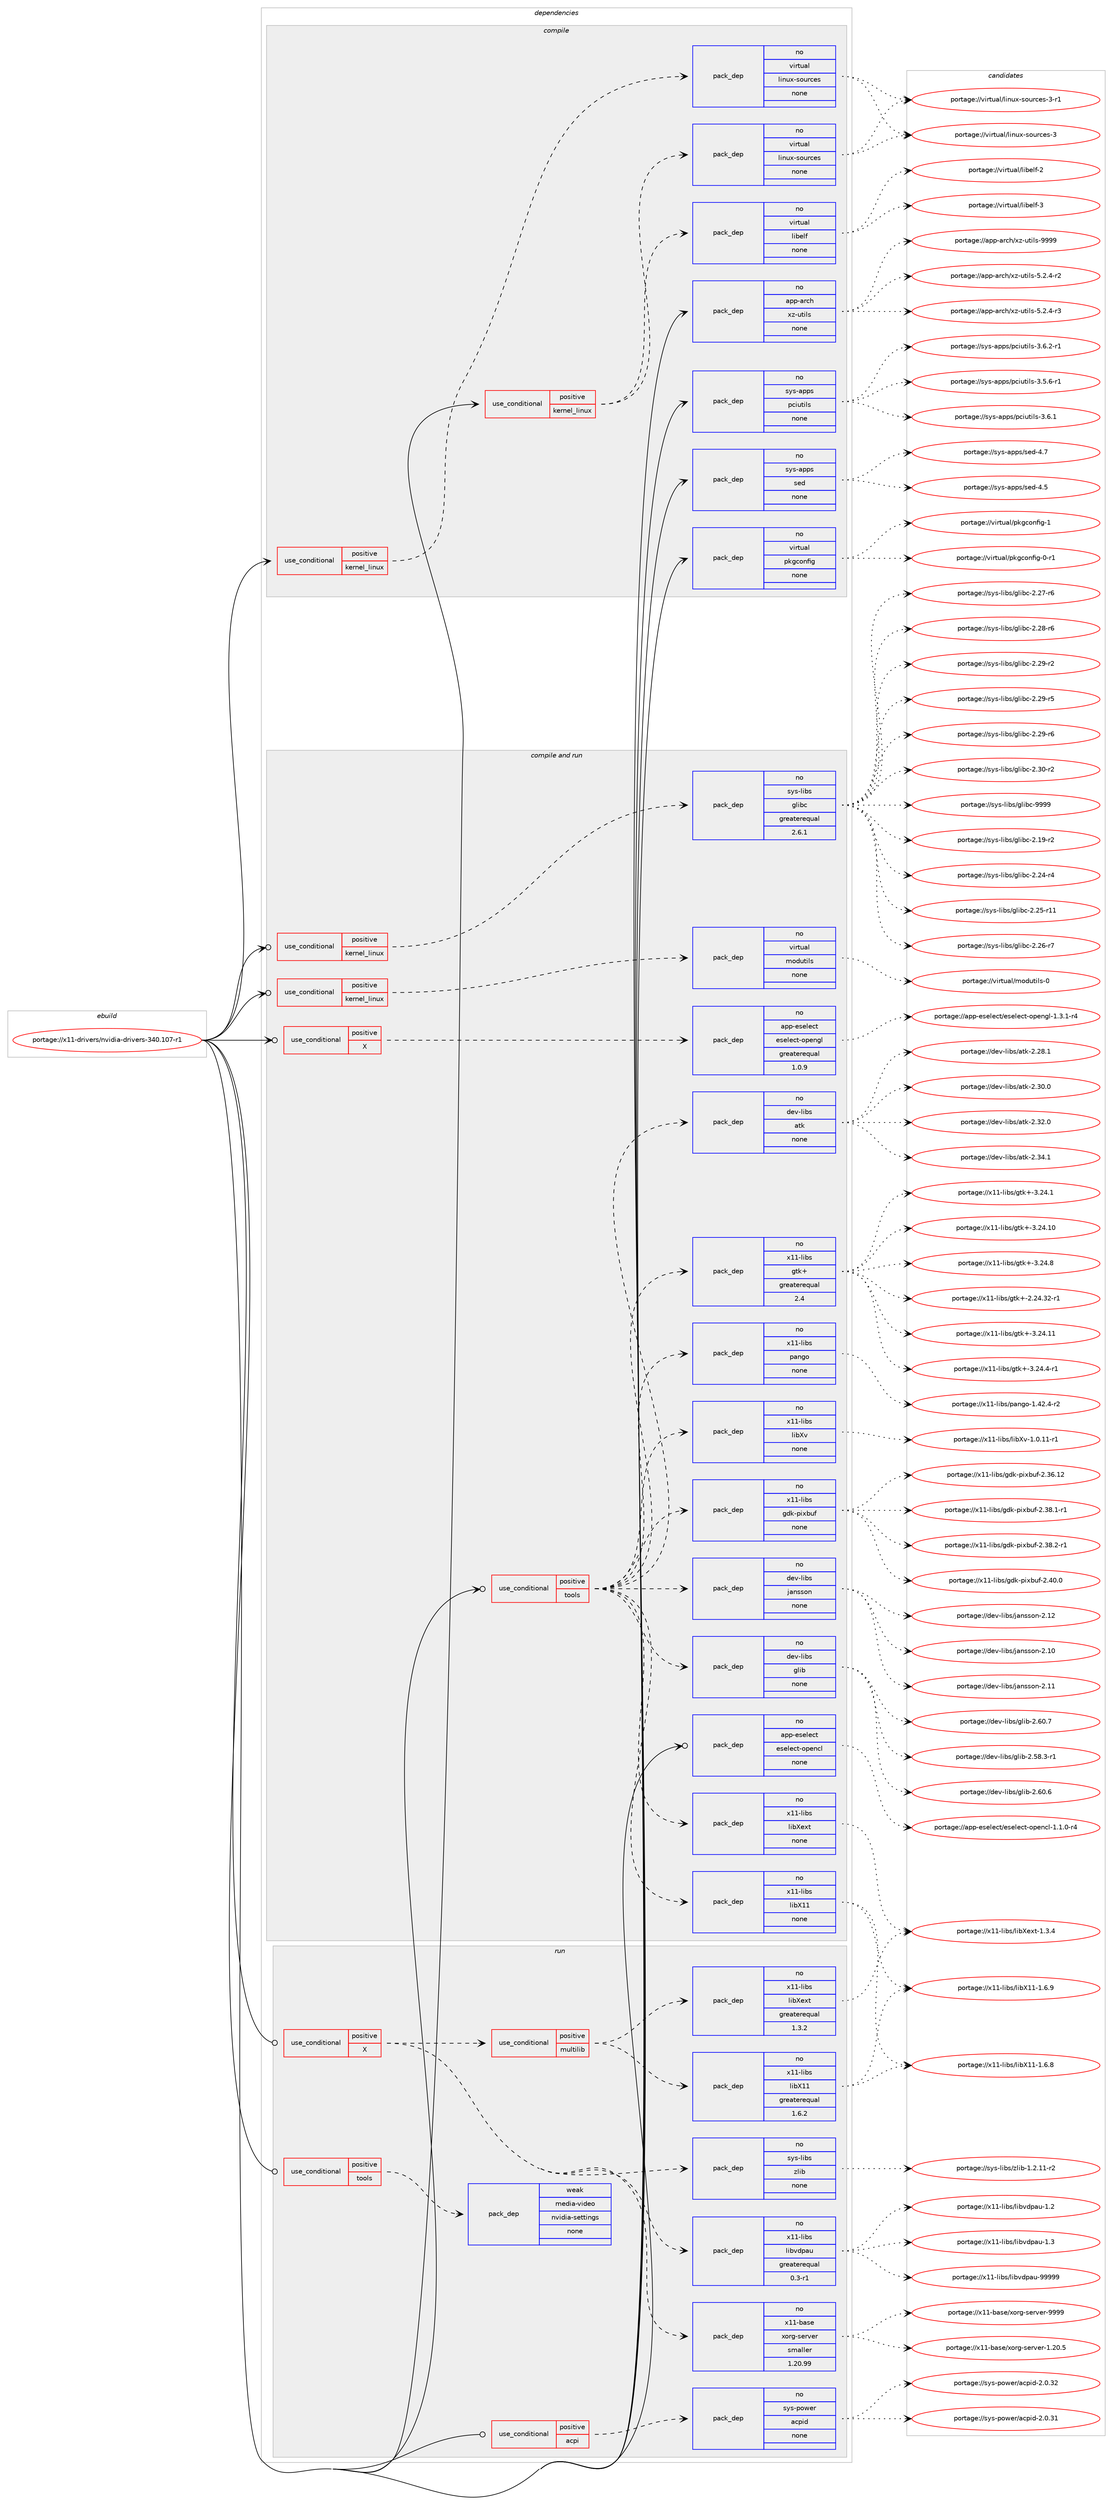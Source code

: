 digraph prolog {

# *************
# Graph options
# *************

newrank=true;
concentrate=true;
compound=true;
graph [rankdir=LR,fontname=Helvetica,fontsize=10,ranksep=1.5];#, ranksep=2.5, nodesep=0.2];
edge  [arrowhead=vee];
node  [fontname=Helvetica,fontsize=10];

# **********
# The ebuild
# **********

subgraph cluster_leftcol {
color=gray;
rank=same;
label=<<i>ebuild</i>>;
id [label="portage://x11-drivers/nvidia-drivers-340.107-r1", color=red, width=4, href="../x11-drivers/nvidia-drivers-340.107-r1.svg"];
}

# ****************
# The dependencies
# ****************

subgraph cluster_midcol {
color=gray;
label=<<i>dependencies</i>>;
subgraph cluster_compile {
fillcolor="#eeeeee";
style=filled;
label=<<i>compile</i>>;
subgraph cond107590 {
dependency447422 [label=<<TABLE BORDER="0" CELLBORDER="1" CELLSPACING="0" CELLPADDING="4"><TR><TD ROWSPAN="3" CELLPADDING="10">use_conditional</TD></TR><TR><TD>positive</TD></TR><TR><TD>kernel_linux</TD></TR></TABLE>>, shape=none, color=red];
subgraph pack331840 {
dependency447423 [label=<<TABLE BORDER="0" CELLBORDER="1" CELLSPACING="0" CELLPADDING="4" WIDTH="220"><TR><TD ROWSPAN="6" CELLPADDING="30">pack_dep</TD></TR><TR><TD WIDTH="110">no</TD></TR><TR><TD>virtual</TD></TR><TR><TD>linux-sources</TD></TR><TR><TD>none</TD></TR><TR><TD></TD></TR></TABLE>>, shape=none, color=blue];
}
dependency447422:e -> dependency447423:w [weight=20,style="dashed",arrowhead="vee"];
}
id:e -> dependency447422:w [weight=20,style="solid",arrowhead="vee"];
subgraph cond107591 {
dependency447424 [label=<<TABLE BORDER="0" CELLBORDER="1" CELLSPACING="0" CELLPADDING="4"><TR><TD ROWSPAN="3" CELLPADDING="10">use_conditional</TD></TR><TR><TD>positive</TD></TR><TR><TD>kernel_linux</TD></TR></TABLE>>, shape=none, color=red];
subgraph pack331841 {
dependency447425 [label=<<TABLE BORDER="0" CELLBORDER="1" CELLSPACING="0" CELLPADDING="4" WIDTH="220"><TR><TD ROWSPAN="6" CELLPADDING="30">pack_dep</TD></TR><TR><TD WIDTH="110">no</TD></TR><TR><TD>virtual</TD></TR><TR><TD>linux-sources</TD></TR><TR><TD>none</TD></TR><TR><TD></TD></TR></TABLE>>, shape=none, color=blue];
}
dependency447424:e -> dependency447425:w [weight=20,style="dashed",arrowhead="vee"];
subgraph pack331842 {
dependency447426 [label=<<TABLE BORDER="0" CELLBORDER="1" CELLSPACING="0" CELLPADDING="4" WIDTH="220"><TR><TD ROWSPAN="6" CELLPADDING="30">pack_dep</TD></TR><TR><TD WIDTH="110">no</TD></TR><TR><TD>virtual</TD></TR><TR><TD>libelf</TD></TR><TR><TD>none</TD></TR><TR><TD></TD></TR></TABLE>>, shape=none, color=blue];
}
dependency447424:e -> dependency447426:w [weight=20,style="dashed",arrowhead="vee"];
}
id:e -> dependency447424:w [weight=20,style="solid",arrowhead="vee"];
subgraph pack331843 {
dependency447427 [label=<<TABLE BORDER="0" CELLBORDER="1" CELLSPACING="0" CELLPADDING="4" WIDTH="220"><TR><TD ROWSPAN="6" CELLPADDING="30">pack_dep</TD></TR><TR><TD WIDTH="110">no</TD></TR><TR><TD>app-arch</TD></TR><TR><TD>xz-utils</TD></TR><TR><TD>none</TD></TR><TR><TD></TD></TR></TABLE>>, shape=none, color=blue];
}
id:e -> dependency447427:w [weight=20,style="solid",arrowhead="vee"];
subgraph pack331844 {
dependency447428 [label=<<TABLE BORDER="0" CELLBORDER="1" CELLSPACING="0" CELLPADDING="4" WIDTH="220"><TR><TD ROWSPAN="6" CELLPADDING="30">pack_dep</TD></TR><TR><TD WIDTH="110">no</TD></TR><TR><TD>sys-apps</TD></TR><TR><TD>pciutils</TD></TR><TR><TD>none</TD></TR><TR><TD></TD></TR></TABLE>>, shape=none, color=blue];
}
id:e -> dependency447428:w [weight=20,style="solid",arrowhead="vee"];
subgraph pack331845 {
dependency447429 [label=<<TABLE BORDER="0" CELLBORDER="1" CELLSPACING="0" CELLPADDING="4" WIDTH="220"><TR><TD ROWSPAN="6" CELLPADDING="30">pack_dep</TD></TR><TR><TD WIDTH="110">no</TD></TR><TR><TD>sys-apps</TD></TR><TR><TD>sed</TD></TR><TR><TD>none</TD></TR><TR><TD></TD></TR></TABLE>>, shape=none, color=blue];
}
id:e -> dependency447429:w [weight=20,style="solid",arrowhead="vee"];
subgraph pack331846 {
dependency447430 [label=<<TABLE BORDER="0" CELLBORDER="1" CELLSPACING="0" CELLPADDING="4" WIDTH="220"><TR><TD ROWSPAN="6" CELLPADDING="30">pack_dep</TD></TR><TR><TD WIDTH="110">no</TD></TR><TR><TD>virtual</TD></TR><TR><TD>pkgconfig</TD></TR><TR><TD>none</TD></TR><TR><TD></TD></TR></TABLE>>, shape=none, color=blue];
}
id:e -> dependency447430:w [weight=20,style="solid",arrowhead="vee"];
}
subgraph cluster_compileandrun {
fillcolor="#eeeeee";
style=filled;
label=<<i>compile and run</i>>;
subgraph cond107592 {
dependency447431 [label=<<TABLE BORDER="0" CELLBORDER="1" CELLSPACING="0" CELLPADDING="4"><TR><TD ROWSPAN="3" CELLPADDING="10">use_conditional</TD></TR><TR><TD>positive</TD></TR><TR><TD>X</TD></TR></TABLE>>, shape=none, color=red];
subgraph pack331847 {
dependency447432 [label=<<TABLE BORDER="0" CELLBORDER="1" CELLSPACING="0" CELLPADDING="4" WIDTH="220"><TR><TD ROWSPAN="6" CELLPADDING="30">pack_dep</TD></TR><TR><TD WIDTH="110">no</TD></TR><TR><TD>app-eselect</TD></TR><TR><TD>eselect-opengl</TD></TR><TR><TD>greaterequal</TD></TR><TR><TD>1.0.9</TD></TR></TABLE>>, shape=none, color=blue];
}
dependency447431:e -> dependency447432:w [weight=20,style="dashed",arrowhead="vee"];
}
id:e -> dependency447431:w [weight=20,style="solid",arrowhead="odotvee"];
subgraph cond107593 {
dependency447433 [label=<<TABLE BORDER="0" CELLBORDER="1" CELLSPACING="0" CELLPADDING="4"><TR><TD ROWSPAN="3" CELLPADDING="10">use_conditional</TD></TR><TR><TD>positive</TD></TR><TR><TD>kernel_linux</TD></TR></TABLE>>, shape=none, color=red];
subgraph pack331848 {
dependency447434 [label=<<TABLE BORDER="0" CELLBORDER="1" CELLSPACING="0" CELLPADDING="4" WIDTH="220"><TR><TD ROWSPAN="6" CELLPADDING="30">pack_dep</TD></TR><TR><TD WIDTH="110">no</TD></TR><TR><TD>sys-libs</TD></TR><TR><TD>glibc</TD></TR><TR><TD>greaterequal</TD></TR><TR><TD>2.6.1</TD></TR></TABLE>>, shape=none, color=blue];
}
dependency447433:e -> dependency447434:w [weight=20,style="dashed",arrowhead="vee"];
}
id:e -> dependency447433:w [weight=20,style="solid",arrowhead="odotvee"];
subgraph cond107594 {
dependency447435 [label=<<TABLE BORDER="0" CELLBORDER="1" CELLSPACING="0" CELLPADDING="4"><TR><TD ROWSPAN="3" CELLPADDING="10">use_conditional</TD></TR><TR><TD>positive</TD></TR><TR><TD>kernel_linux</TD></TR></TABLE>>, shape=none, color=red];
subgraph pack331849 {
dependency447436 [label=<<TABLE BORDER="0" CELLBORDER="1" CELLSPACING="0" CELLPADDING="4" WIDTH="220"><TR><TD ROWSPAN="6" CELLPADDING="30">pack_dep</TD></TR><TR><TD WIDTH="110">no</TD></TR><TR><TD>virtual</TD></TR><TR><TD>modutils</TD></TR><TR><TD>none</TD></TR><TR><TD></TD></TR></TABLE>>, shape=none, color=blue];
}
dependency447435:e -> dependency447436:w [weight=20,style="dashed",arrowhead="vee"];
}
id:e -> dependency447435:w [weight=20,style="solid",arrowhead="odotvee"];
subgraph cond107595 {
dependency447437 [label=<<TABLE BORDER="0" CELLBORDER="1" CELLSPACING="0" CELLPADDING="4"><TR><TD ROWSPAN="3" CELLPADDING="10">use_conditional</TD></TR><TR><TD>positive</TD></TR><TR><TD>tools</TD></TR></TABLE>>, shape=none, color=red];
subgraph pack331850 {
dependency447438 [label=<<TABLE BORDER="0" CELLBORDER="1" CELLSPACING="0" CELLPADDING="4" WIDTH="220"><TR><TD ROWSPAN="6" CELLPADDING="30">pack_dep</TD></TR><TR><TD WIDTH="110">no</TD></TR><TR><TD>x11-libs</TD></TR><TR><TD>gtk+</TD></TR><TR><TD>greaterequal</TD></TR><TR><TD>2.4</TD></TR></TABLE>>, shape=none, color=blue];
}
dependency447437:e -> dependency447438:w [weight=20,style="dashed",arrowhead="vee"];
subgraph pack331851 {
dependency447439 [label=<<TABLE BORDER="0" CELLBORDER="1" CELLSPACING="0" CELLPADDING="4" WIDTH="220"><TR><TD ROWSPAN="6" CELLPADDING="30">pack_dep</TD></TR><TR><TD WIDTH="110">no</TD></TR><TR><TD>dev-libs</TD></TR><TR><TD>atk</TD></TR><TR><TD>none</TD></TR><TR><TD></TD></TR></TABLE>>, shape=none, color=blue];
}
dependency447437:e -> dependency447439:w [weight=20,style="dashed",arrowhead="vee"];
subgraph pack331852 {
dependency447440 [label=<<TABLE BORDER="0" CELLBORDER="1" CELLSPACING="0" CELLPADDING="4" WIDTH="220"><TR><TD ROWSPAN="6" CELLPADDING="30">pack_dep</TD></TR><TR><TD WIDTH="110">no</TD></TR><TR><TD>dev-libs</TD></TR><TR><TD>glib</TD></TR><TR><TD>none</TD></TR><TR><TD></TD></TR></TABLE>>, shape=none, color=blue];
}
dependency447437:e -> dependency447440:w [weight=20,style="dashed",arrowhead="vee"];
subgraph pack331853 {
dependency447441 [label=<<TABLE BORDER="0" CELLBORDER="1" CELLSPACING="0" CELLPADDING="4" WIDTH="220"><TR><TD ROWSPAN="6" CELLPADDING="30">pack_dep</TD></TR><TR><TD WIDTH="110">no</TD></TR><TR><TD>dev-libs</TD></TR><TR><TD>jansson</TD></TR><TR><TD>none</TD></TR><TR><TD></TD></TR></TABLE>>, shape=none, color=blue];
}
dependency447437:e -> dependency447441:w [weight=20,style="dashed",arrowhead="vee"];
subgraph pack331854 {
dependency447442 [label=<<TABLE BORDER="0" CELLBORDER="1" CELLSPACING="0" CELLPADDING="4" WIDTH="220"><TR><TD ROWSPAN="6" CELLPADDING="30">pack_dep</TD></TR><TR><TD WIDTH="110">no</TD></TR><TR><TD>x11-libs</TD></TR><TR><TD>gdk-pixbuf</TD></TR><TR><TD>none</TD></TR><TR><TD></TD></TR></TABLE>>, shape=none, color=blue];
}
dependency447437:e -> dependency447442:w [weight=20,style="dashed",arrowhead="vee"];
subgraph pack331855 {
dependency447443 [label=<<TABLE BORDER="0" CELLBORDER="1" CELLSPACING="0" CELLPADDING="4" WIDTH="220"><TR><TD ROWSPAN="6" CELLPADDING="30">pack_dep</TD></TR><TR><TD WIDTH="110">no</TD></TR><TR><TD>x11-libs</TD></TR><TR><TD>libX11</TD></TR><TR><TD>none</TD></TR><TR><TD></TD></TR></TABLE>>, shape=none, color=blue];
}
dependency447437:e -> dependency447443:w [weight=20,style="dashed",arrowhead="vee"];
subgraph pack331856 {
dependency447444 [label=<<TABLE BORDER="0" CELLBORDER="1" CELLSPACING="0" CELLPADDING="4" WIDTH="220"><TR><TD ROWSPAN="6" CELLPADDING="30">pack_dep</TD></TR><TR><TD WIDTH="110">no</TD></TR><TR><TD>x11-libs</TD></TR><TR><TD>libXext</TD></TR><TR><TD>none</TD></TR><TR><TD></TD></TR></TABLE>>, shape=none, color=blue];
}
dependency447437:e -> dependency447444:w [weight=20,style="dashed",arrowhead="vee"];
subgraph pack331857 {
dependency447445 [label=<<TABLE BORDER="0" CELLBORDER="1" CELLSPACING="0" CELLPADDING="4" WIDTH="220"><TR><TD ROWSPAN="6" CELLPADDING="30">pack_dep</TD></TR><TR><TD WIDTH="110">no</TD></TR><TR><TD>x11-libs</TD></TR><TR><TD>libXv</TD></TR><TR><TD>none</TD></TR><TR><TD></TD></TR></TABLE>>, shape=none, color=blue];
}
dependency447437:e -> dependency447445:w [weight=20,style="dashed",arrowhead="vee"];
subgraph pack331858 {
dependency447446 [label=<<TABLE BORDER="0" CELLBORDER="1" CELLSPACING="0" CELLPADDING="4" WIDTH="220"><TR><TD ROWSPAN="6" CELLPADDING="30">pack_dep</TD></TR><TR><TD WIDTH="110">no</TD></TR><TR><TD>x11-libs</TD></TR><TR><TD>pango</TD></TR><TR><TD>none</TD></TR><TR><TD></TD></TR></TABLE>>, shape=none, color=blue];
}
dependency447437:e -> dependency447446:w [weight=20,style="dashed",arrowhead="vee"];
}
id:e -> dependency447437:w [weight=20,style="solid",arrowhead="odotvee"];
subgraph pack331859 {
dependency447447 [label=<<TABLE BORDER="0" CELLBORDER="1" CELLSPACING="0" CELLPADDING="4" WIDTH="220"><TR><TD ROWSPAN="6" CELLPADDING="30">pack_dep</TD></TR><TR><TD WIDTH="110">no</TD></TR><TR><TD>app-eselect</TD></TR><TR><TD>eselect-opencl</TD></TR><TR><TD>none</TD></TR><TR><TD></TD></TR></TABLE>>, shape=none, color=blue];
}
id:e -> dependency447447:w [weight=20,style="solid",arrowhead="odotvee"];
}
subgraph cluster_run {
fillcolor="#eeeeee";
style=filled;
label=<<i>run</i>>;
subgraph cond107596 {
dependency447448 [label=<<TABLE BORDER="0" CELLBORDER="1" CELLSPACING="0" CELLPADDING="4"><TR><TD ROWSPAN="3" CELLPADDING="10">use_conditional</TD></TR><TR><TD>positive</TD></TR><TR><TD>X</TD></TR></TABLE>>, shape=none, color=red];
subgraph pack331860 {
dependency447449 [label=<<TABLE BORDER="0" CELLBORDER="1" CELLSPACING="0" CELLPADDING="4" WIDTH="220"><TR><TD ROWSPAN="6" CELLPADDING="30">pack_dep</TD></TR><TR><TD WIDTH="110">no</TD></TR><TR><TD>x11-base</TD></TR><TR><TD>xorg-server</TD></TR><TR><TD>smaller</TD></TR><TR><TD>1.20.99</TD></TR></TABLE>>, shape=none, color=blue];
}
dependency447448:e -> dependency447449:w [weight=20,style="dashed",arrowhead="vee"];
subgraph pack331861 {
dependency447450 [label=<<TABLE BORDER="0" CELLBORDER="1" CELLSPACING="0" CELLPADDING="4" WIDTH="220"><TR><TD ROWSPAN="6" CELLPADDING="30">pack_dep</TD></TR><TR><TD WIDTH="110">no</TD></TR><TR><TD>x11-libs</TD></TR><TR><TD>libvdpau</TD></TR><TR><TD>greaterequal</TD></TR><TR><TD>0.3-r1</TD></TR></TABLE>>, shape=none, color=blue];
}
dependency447448:e -> dependency447450:w [weight=20,style="dashed",arrowhead="vee"];
subgraph pack331862 {
dependency447451 [label=<<TABLE BORDER="0" CELLBORDER="1" CELLSPACING="0" CELLPADDING="4" WIDTH="220"><TR><TD ROWSPAN="6" CELLPADDING="30">pack_dep</TD></TR><TR><TD WIDTH="110">no</TD></TR><TR><TD>sys-libs</TD></TR><TR><TD>zlib</TD></TR><TR><TD>none</TD></TR><TR><TD></TD></TR></TABLE>>, shape=none, color=blue];
}
dependency447448:e -> dependency447451:w [weight=20,style="dashed",arrowhead="vee"];
subgraph cond107597 {
dependency447452 [label=<<TABLE BORDER="0" CELLBORDER="1" CELLSPACING="0" CELLPADDING="4"><TR><TD ROWSPAN="3" CELLPADDING="10">use_conditional</TD></TR><TR><TD>positive</TD></TR><TR><TD>multilib</TD></TR></TABLE>>, shape=none, color=red];
subgraph pack331863 {
dependency447453 [label=<<TABLE BORDER="0" CELLBORDER="1" CELLSPACING="0" CELLPADDING="4" WIDTH="220"><TR><TD ROWSPAN="6" CELLPADDING="30">pack_dep</TD></TR><TR><TD WIDTH="110">no</TD></TR><TR><TD>x11-libs</TD></TR><TR><TD>libX11</TD></TR><TR><TD>greaterequal</TD></TR><TR><TD>1.6.2</TD></TR></TABLE>>, shape=none, color=blue];
}
dependency447452:e -> dependency447453:w [weight=20,style="dashed",arrowhead="vee"];
subgraph pack331864 {
dependency447454 [label=<<TABLE BORDER="0" CELLBORDER="1" CELLSPACING="0" CELLPADDING="4" WIDTH="220"><TR><TD ROWSPAN="6" CELLPADDING="30">pack_dep</TD></TR><TR><TD WIDTH="110">no</TD></TR><TR><TD>x11-libs</TD></TR><TR><TD>libXext</TD></TR><TR><TD>greaterequal</TD></TR><TR><TD>1.3.2</TD></TR></TABLE>>, shape=none, color=blue];
}
dependency447452:e -> dependency447454:w [weight=20,style="dashed",arrowhead="vee"];
}
dependency447448:e -> dependency447452:w [weight=20,style="dashed",arrowhead="vee"];
}
id:e -> dependency447448:w [weight=20,style="solid",arrowhead="odot"];
subgraph cond107598 {
dependency447455 [label=<<TABLE BORDER="0" CELLBORDER="1" CELLSPACING="0" CELLPADDING="4"><TR><TD ROWSPAN="3" CELLPADDING="10">use_conditional</TD></TR><TR><TD>positive</TD></TR><TR><TD>acpi</TD></TR></TABLE>>, shape=none, color=red];
subgraph pack331865 {
dependency447456 [label=<<TABLE BORDER="0" CELLBORDER="1" CELLSPACING="0" CELLPADDING="4" WIDTH="220"><TR><TD ROWSPAN="6" CELLPADDING="30">pack_dep</TD></TR><TR><TD WIDTH="110">no</TD></TR><TR><TD>sys-power</TD></TR><TR><TD>acpid</TD></TR><TR><TD>none</TD></TR><TR><TD></TD></TR></TABLE>>, shape=none, color=blue];
}
dependency447455:e -> dependency447456:w [weight=20,style="dashed",arrowhead="vee"];
}
id:e -> dependency447455:w [weight=20,style="solid",arrowhead="odot"];
subgraph cond107599 {
dependency447457 [label=<<TABLE BORDER="0" CELLBORDER="1" CELLSPACING="0" CELLPADDING="4"><TR><TD ROWSPAN="3" CELLPADDING="10">use_conditional</TD></TR><TR><TD>positive</TD></TR><TR><TD>tools</TD></TR></TABLE>>, shape=none, color=red];
subgraph pack331866 {
dependency447458 [label=<<TABLE BORDER="0" CELLBORDER="1" CELLSPACING="0" CELLPADDING="4" WIDTH="220"><TR><TD ROWSPAN="6" CELLPADDING="30">pack_dep</TD></TR><TR><TD WIDTH="110">weak</TD></TR><TR><TD>media-video</TD></TR><TR><TD>nvidia-settings</TD></TR><TR><TD>none</TD></TR><TR><TD></TD></TR></TABLE>>, shape=none, color=blue];
}
dependency447457:e -> dependency447458:w [weight=20,style="dashed",arrowhead="vee"];
}
id:e -> dependency447457:w [weight=20,style="solid",arrowhead="odot"];
}
}

# **************
# The candidates
# **************

subgraph cluster_choices {
rank=same;
color=gray;
label=<<i>candidates</i>>;

subgraph choice331840 {
color=black;
nodesep=1;
choiceportage118105114116117971084710810511011712045115111117114991011154551 [label="portage://virtual/linux-sources-3", color=red, width=4,href="../virtual/linux-sources-3.svg"];
choiceportage1181051141161179710847108105110117120451151111171149910111545514511449 [label="portage://virtual/linux-sources-3-r1", color=red, width=4,href="../virtual/linux-sources-3-r1.svg"];
dependency447423:e -> choiceportage118105114116117971084710810511011712045115111117114991011154551:w [style=dotted,weight="100"];
dependency447423:e -> choiceportage1181051141161179710847108105110117120451151111171149910111545514511449:w [style=dotted,weight="100"];
}
subgraph choice331841 {
color=black;
nodesep=1;
choiceportage118105114116117971084710810511011712045115111117114991011154551 [label="portage://virtual/linux-sources-3", color=red, width=4,href="../virtual/linux-sources-3.svg"];
choiceportage1181051141161179710847108105110117120451151111171149910111545514511449 [label="portage://virtual/linux-sources-3-r1", color=red, width=4,href="../virtual/linux-sources-3-r1.svg"];
dependency447425:e -> choiceportage118105114116117971084710810511011712045115111117114991011154551:w [style=dotted,weight="100"];
dependency447425:e -> choiceportage1181051141161179710847108105110117120451151111171149910111545514511449:w [style=dotted,weight="100"];
}
subgraph choice331842 {
color=black;
nodesep=1;
choiceportage1181051141161179710847108105981011081024550 [label="portage://virtual/libelf-2", color=red, width=4,href="../virtual/libelf-2.svg"];
choiceportage1181051141161179710847108105981011081024551 [label="portage://virtual/libelf-3", color=red, width=4,href="../virtual/libelf-3.svg"];
dependency447426:e -> choiceportage1181051141161179710847108105981011081024550:w [style=dotted,weight="100"];
dependency447426:e -> choiceportage1181051141161179710847108105981011081024551:w [style=dotted,weight="100"];
}
subgraph choice331843 {
color=black;
nodesep=1;
choiceportage9711211245971149910447120122451171161051081154553465046524511450 [label="portage://app-arch/xz-utils-5.2.4-r2", color=red, width=4,href="../app-arch/xz-utils-5.2.4-r2.svg"];
choiceportage9711211245971149910447120122451171161051081154553465046524511451 [label="portage://app-arch/xz-utils-5.2.4-r3", color=red, width=4,href="../app-arch/xz-utils-5.2.4-r3.svg"];
choiceportage9711211245971149910447120122451171161051081154557575757 [label="portage://app-arch/xz-utils-9999", color=red, width=4,href="../app-arch/xz-utils-9999.svg"];
dependency447427:e -> choiceportage9711211245971149910447120122451171161051081154553465046524511450:w [style=dotted,weight="100"];
dependency447427:e -> choiceportage9711211245971149910447120122451171161051081154553465046524511451:w [style=dotted,weight="100"];
dependency447427:e -> choiceportage9711211245971149910447120122451171161051081154557575757:w [style=dotted,weight="100"];
}
subgraph choice331844 {
color=black;
nodesep=1;
choiceportage115121115459711211211547112991051171161051081154551465346544511449 [label="portage://sys-apps/pciutils-3.5.6-r1", color=red, width=4,href="../sys-apps/pciutils-3.5.6-r1.svg"];
choiceportage11512111545971121121154711299105117116105108115455146544649 [label="portage://sys-apps/pciutils-3.6.1", color=red, width=4,href="../sys-apps/pciutils-3.6.1.svg"];
choiceportage115121115459711211211547112991051171161051081154551465446504511449 [label="portage://sys-apps/pciutils-3.6.2-r1", color=red, width=4,href="../sys-apps/pciutils-3.6.2-r1.svg"];
dependency447428:e -> choiceportage115121115459711211211547112991051171161051081154551465346544511449:w [style=dotted,weight="100"];
dependency447428:e -> choiceportage11512111545971121121154711299105117116105108115455146544649:w [style=dotted,weight="100"];
dependency447428:e -> choiceportage115121115459711211211547112991051171161051081154551465446504511449:w [style=dotted,weight="100"];
}
subgraph choice331845 {
color=black;
nodesep=1;
choiceportage11512111545971121121154711510110045524653 [label="portage://sys-apps/sed-4.5", color=red, width=4,href="../sys-apps/sed-4.5.svg"];
choiceportage11512111545971121121154711510110045524655 [label="portage://sys-apps/sed-4.7", color=red, width=4,href="../sys-apps/sed-4.7.svg"];
dependency447429:e -> choiceportage11512111545971121121154711510110045524653:w [style=dotted,weight="100"];
dependency447429:e -> choiceportage11512111545971121121154711510110045524655:w [style=dotted,weight="100"];
}
subgraph choice331846 {
color=black;
nodesep=1;
choiceportage11810511411611797108471121071039911111010210510345484511449 [label="portage://virtual/pkgconfig-0-r1", color=red, width=4,href="../virtual/pkgconfig-0-r1.svg"];
choiceportage1181051141161179710847112107103991111101021051034549 [label="portage://virtual/pkgconfig-1", color=red, width=4,href="../virtual/pkgconfig-1.svg"];
dependency447430:e -> choiceportage11810511411611797108471121071039911111010210510345484511449:w [style=dotted,weight="100"];
dependency447430:e -> choiceportage1181051141161179710847112107103991111101021051034549:w [style=dotted,weight="100"];
}
subgraph choice331847 {
color=black;
nodesep=1;
choiceportage9711211245101115101108101991164710111510110810199116451111121011101031084549465146494511452 [label="portage://app-eselect/eselect-opengl-1.3.1-r4", color=red, width=4,href="../app-eselect/eselect-opengl-1.3.1-r4.svg"];
dependency447432:e -> choiceportage9711211245101115101108101991164710111510110810199116451111121011101031084549465146494511452:w [style=dotted,weight="100"];
}
subgraph choice331848 {
color=black;
nodesep=1;
choiceportage115121115451081059811547103108105989945504649574511450 [label="portage://sys-libs/glibc-2.19-r2", color=red, width=4,href="../sys-libs/glibc-2.19-r2.svg"];
choiceportage115121115451081059811547103108105989945504650524511452 [label="portage://sys-libs/glibc-2.24-r4", color=red, width=4,href="../sys-libs/glibc-2.24-r4.svg"];
choiceportage11512111545108105981154710310810598994550465053451144949 [label="portage://sys-libs/glibc-2.25-r11", color=red, width=4,href="../sys-libs/glibc-2.25-r11.svg"];
choiceportage115121115451081059811547103108105989945504650544511455 [label="portage://sys-libs/glibc-2.26-r7", color=red, width=4,href="../sys-libs/glibc-2.26-r7.svg"];
choiceportage115121115451081059811547103108105989945504650554511454 [label="portage://sys-libs/glibc-2.27-r6", color=red, width=4,href="../sys-libs/glibc-2.27-r6.svg"];
choiceportage115121115451081059811547103108105989945504650564511454 [label="portage://sys-libs/glibc-2.28-r6", color=red, width=4,href="../sys-libs/glibc-2.28-r6.svg"];
choiceportage115121115451081059811547103108105989945504650574511450 [label="portage://sys-libs/glibc-2.29-r2", color=red, width=4,href="../sys-libs/glibc-2.29-r2.svg"];
choiceportage115121115451081059811547103108105989945504650574511453 [label="portage://sys-libs/glibc-2.29-r5", color=red, width=4,href="../sys-libs/glibc-2.29-r5.svg"];
choiceportage115121115451081059811547103108105989945504650574511454 [label="portage://sys-libs/glibc-2.29-r6", color=red, width=4,href="../sys-libs/glibc-2.29-r6.svg"];
choiceportage115121115451081059811547103108105989945504651484511450 [label="portage://sys-libs/glibc-2.30-r2", color=red, width=4,href="../sys-libs/glibc-2.30-r2.svg"];
choiceportage11512111545108105981154710310810598994557575757 [label="portage://sys-libs/glibc-9999", color=red, width=4,href="../sys-libs/glibc-9999.svg"];
dependency447434:e -> choiceportage115121115451081059811547103108105989945504649574511450:w [style=dotted,weight="100"];
dependency447434:e -> choiceportage115121115451081059811547103108105989945504650524511452:w [style=dotted,weight="100"];
dependency447434:e -> choiceportage11512111545108105981154710310810598994550465053451144949:w [style=dotted,weight="100"];
dependency447434:e -> choiceportage115121115451081059811547103108105989945504650544511455:w [style=dotted,weight="100"];
dependency447434:e -> choiceportage115121115451081059811547103108105989945504650554511454:w [style=dotted,weight="100"];
dependency447434:e -> choiceportage115121115451081059811547103108105989945504650564511454:w [style=dotted,weight="100"];
dependency447434:e -> choiceportage115121115451081059811547103108105989945504650574511450:w [style=dotted,weight="100"];
dependency447434:e -> choiceportage115121115451081059811547103108105989945504650574511453:w [style=dotted,weight="100"];
dependency447434:e -> choiceportage115121115451081059811547103108105989945504650574511454:w [style=dotted,weight="100"];
dependency447434:e -> choiceportage115121115451081059811547103108105989945504651484511450:w [style=dotted,weight="100"];
dependency447434:e -> choiceportage11512111545108105981154710310810598994557575757:w [style=dotted,weight="100"];
}
subgraph choice331849 {
color=black;
nodesep=1;
choiceportage11810511411611797108471091111001171161051081154548 [label="portage://virtual/modutils-0", color=red, width=4,href="../virtual/modutils-0.svg"];
dependency447436:e -> choiceportage11810511411611797108471091111001171161051081154548:w [style=dotted,weight="100"];
}
subgraph choice331850 {
color=black;
nodesep=1;
choiceportage12049494510810598115471031161074345504650524651504511449 [label="portage://x11-libs/gtk+-2.24.32-r1", color=red, width=4,href="../x11-libs/gtk+-2.24.32-r1.svg"];
choiceportage12049494510810598115471031161074345514650524649 [label="portage://x11-libs/gtk+-3.24.1", color=red, width=4,href="../x11-libs/gtk+-3.24.1.svg"];
choiceportage1204949451081059811547103116107434551465052464948 [label="portage://x11-libs/gtk+-3.24.10", color=red, width=4,href="../x11-libs/gtk+-3.24.10.svg"];
choiceportage1204949451081059811547103116107434551465052464949 [label="portage://x11-libs/gtk+-3.24.11", color=red, width=4,href="../x11-libs/gtk+-3.24.11.svg"];
choiceportage120494945108105981154710311610743455146505246524511449 [label="portage://x11-libs/gtk+-3.24.4-r1", color=red, width=4,href="../x11-libs/gtk+-3.24.4-r1.svg"];
choiceportage12049494510810598115471031161074345514650524656 [label="portage://x11-libs/gtk+-3.24.8", color=red, width=4,href="../x11-libs/gtk+-3.24.8.svg"];
dependency447438:e -> choiceportage12049494510810598115471031161074345504650524651504511449:w [style=dotted,weight="100"];
dependency447438:e -> choiceportage12049494510810598115471031161074345514650524649:w [style=dotted,weight="100"];
dependency447438:e -> choiceportage1204949451081059811547103116107434551465052464948:w [style=dotted,weight="100"];
dependency447438:e -> choiceportage1204949451081059811547103116107434551465052464949:w [style=dotted,weight="100"];
dependency447438:e -> choiceportage120494945108105981154710311610743455146505246524511449:w [style=dotted,weight="100"];
dependency447438:e -> choiceportage12049494510810598115471031161074345514650524656:w [style=dotted,weight="100"];
}
subgraph choice331851 {
color=black;
nodesep=1;
choiceportage1001011184510810598115479711610745504650564649 [label="portage://dev-libs/atk-2.28.1", color=red, width=4,href="../dev-libs/atk-2.28.1.svg"];
choiceportage1001011184510810598115479711610745504651484648 [label="portage://dev-libs/atk-2.30.0", color=red, width=4,href="../dev-libs/atk-2.30.0.svg"];
choiceportage1001011184510810598115479711610745504651504648 [label="portage://dev-libs/atk-2.32.0", color=red, width=4,href="../dev-libs/atk-2.32.0.svg"];
choiceportage1001011184510810598115479711610745504651524649 [label="portage://dev-libs/atk-2.34.1", color=red, width=4,href="../dev-libs/atk-2.34.1.svg"];
dependency447439:e -> choiceportage1001011184510810598115479711610745504650564649:w [style=dotted,weight="100"];
dependency447439:e -> choiceportage1001011184510810598115479711610745504651484648:w [style=dotted,weight="100"];
dependency447439:e -> choiceportage1001011184510810598115479711610745504651504648:w [style=dotted,weight="100"];
dependency447439:e -> choiceportage1001011184510810598115479711610745504651524649:w [style=dotted,weight="100"];
}
subgraph choice331852 {
color=black;
nodesep=1;
choiceportage10010111845108105981154710310810598455046535646514511449 [label="portage://dev-libs/glib-2.58.3-r1", color=red, width=4,href="../dev-libs/glib-2.58.3-r1.svg"];
choiceportage1001011184510810598115471031081059845504654484654 [label="portage://dev-libs/glib-2.60.6", color=red, width=4,href="../dev-libs/glib-2.60.6.svg"];
choiceportage1001011184510810598115471031081059845504654484655 [label="portage://dev-libs/glib-2.60.7", color=red, width=4,href="../dev-libs/glib-2.60.7.svg"];
dependency447440:e -> choiceportage10010111845108105981154710310810598455046535646514511449:w [style=dotted,weight="100"];
dependency447440:e -> choiceportage1001011184510810598115471031081059845504654484654:w [style=dotted,weight="100"];
dependency447440:e -> choiceportage1001011184510810598115471031081059845504654484655:w [style=dotted,weight="100"];
}
subgraph choice331853 {
color=black;
nodesep=1;
choiceportage100101118451081059811547106971101151151111104550464948 [label="portage://dev-libs/jansson-2.10", color=red, width=4,href="../dev-libs/jansson-2.10.svg"];
choiceportage100101118451081059811547106971101151151111104550464949 [label="portage://dev-libs/jansson-2.11", color=red, width=4,href="../dev-libs/jansson-2.11.svg"];
choiceportage100101118451081059811547106971101151151111104550464950 [label="portage://dev-libs/jansson-2.12", color=red, width=4,href="../dev-libs/jansson-2.12.svg"];
dependency447441:e -> choiceportage100101118451081059811547106971101151151111104550464948:w [style=dotted,weight="100"];
dependency447441:e -> choiceportage100101118451081059811547106971101151151111104550464949:w [style=dotted,weight="100"];
dependency447441:e -> choiceportage100101118451081059811547106971101151151111104550464950:w [style=dotted,weight="100"];
}
subgraph choice331854 {
color=black;
nodesep=1;
choiceportage120494945108105981154710310010745112105120981171024550465154464950 [label="portage://x11-libs/gdk-pixbuf-2.36.12", color=red, width=4,href="../x11-libs/gdk-pixbuf-2.36.12.svg"];
choiceportage12049494510810598115471031001074511210512098117102455046515646494511449 [label="portage://x11-libs/gdk-pixbuf-2.38.1-r1", color=red, width=4,href="../x11-libs/gdk-pixbuf-2.38.1-r1.svg"];
choiceportage12049494510810598115471031001074511210512098117102455046515646504511449 [label="portage://x11-libs/gdk-pixbuf-2.38.2-r1", color=red, width=4,href="../x11-libs/gdk-pixbuf-2.38.2-r1.svg"];
choiceportage1204949451081059811547103100107451121051209811710245504652484648 [label="portage://x11-libs/gdk-pixbuf-2.40.0", color=red, width=4,href="../x11-libs/gdk-pixbuf-2.40.0.svg"];
dependency447442:e -> choiceportage120494945108105981154710310010745112105120981171024550465154464950:w [style=dotted,weight="100"];
dependency447442:e -> choiceportage12049494510810598115471031001074511210512098117102455046515646494511449:w [style=dotted,weight="100"];
dependency447442:e -> choiceportage12049494510810598115471031001074511210512098117102455046515646504511449:w [style=dotted,weight="100"];
dependency447442:e -> choiceportage1204949451081059811547103100107451121051209811710245504652484648:w [style=dotted,weight="100"];
}
subgraph choice331855 {
color=black;
nodesep=1;
choiceportage120494945108105981154710810598884949454946544656 [label="portage://x11-libs/libX11-1.6.8", color=red, width=4,href="../x11-libs/libX11-1.6.8.svg"];
choiceportage120494945108105981154710810598884949454946544657 [label="portage://x11-libs/libX11-1.6.9", color=red, width=4,href="../x11-libs/libX11-1.6.9.svg"];
dependency447443:e -> choiceportage120494945108105981154710810598884949454946544656:w [style=dotted,weight="100"];
dependency447443:e -> choiceportage120494945108105981154710810598884949454946544657:w [style=dotted,weight="100"];
}
subgraph choice331856 {
color=black;
nodesep=1;
choiceportage12049494510810598115471081059888101120116454946514652 [label="portage://x11-libs/libXext-1.3.4", color=red, width=4,href="../x11-libs/libXext-1.3.4.svg"];
dependency447444:e -> choiceportage12049494510810598115471081059888101120116454946514652:w [style=dotted,weight="100"];
}
subgraph choice331857 {
color=black;
nodesep=1;
choiceportage12049494510810598115471081059888118454946484649494511449 [label="portage://x11-libs/libXv-1.0.11-r1", color=red, width=4,href="../x11-libs/libXv-1.0.11-r1.svg"];
dependency447445:e -> choiceportage12049494510810598115471081059888118454946484649494511449:w [style=dotted,weight="100"];
}
subgraph choice331858 {
color=black;
nodesep=1;
choiceportage120494945108105981154711297110103111454946525046524511450 [label="portage://x11-libs/pango-1.42.4-r2", color=red, width=4,href="../x11-libs/pango-1.42.4-r2.svg"];
dependency447446:e -> choiceportage120494945108105981154711297110103111454946525046524511450:w [style=dotted,weight="100"];
}
subgraph choice331859 {
color=black;
nodesep=1;
choiceportage971121124510111510110810199116471011151011081019911645111112101110991084549464946484511452 [label="portage://app-eselect/eselect-opencl-1.1.0-r4", color=red, width=4,href="../app-eselect/eselect-opencl-1.1.0-r4.svg"];
dependency447447:e -> choiceportage971121124510111510110810199116471011151011081019911645111112101110991084549464946484511452:w [style=dotted,weight="100"];
}
subgraph choice331860 {
color=black;
nodesep=1;
choiceportage1204949459897115101471201111141034511510111411810111445494650484653 [label="portage://x11-base/xorg-server-1.20.5", color=red, width=4,href="../x11-base/xorg-server-1.20.5.svg"];
choiceportage120494945989711510147120111114103451151011141181011144557575757 [label="portage://x11-base/xorg-server-9999", color=red, width=4,href="../x11-base/xorg-server-9999.svg"];
dependency447449:e -> choiceportage1204949459897115101471201111141034511510111411810111445494650484653:w [style=dotted,weight="100"];
dependency447449:e -> choiceportage120494945989711510147120111114103451151011141181011144557575757:w [style=dotted,weight="100"];
}
subgraph choice331861 {
color=black;
nodesep=1;
choiceportage1204949451081059811547108105981181001129711745494650 [label="portage://x11-libs/libvdpau-1.2", color=red, width=4,href="../x11-libs/libvdpau-1.2.svg"];
choiceportage1204949451081059811547108105981181001129711745494651 [label="portage://x11-libs/libvdpau-1.3", color=red, width=4,href="../x11-libs/libvdpau-1.3.svg"];
choiceportage12049494510810598115471081059811810011297117455757575757 [label="portage://x11-libs/libvdpau-99999", color=red, width=4,href="../x11-libs/libvdpau-99999.svg"];
dependency447450:e -> choiceportage1204949451081059811547108105981181001129711745494650:w [style=dotted,weight="100"];
dependency447450:e -> choiceportage1204949451081059811547108105981181001129711745494651:w [style=dotted,weight="100"];
dependency447450:e -> choiceportage12049494510810598115471081059811810011297117455757575757:w [style=dotted,weight="100"];
}
subgraph choice331862 {
color=black;
nodesep=1;
choiceportage11512111545108105981154712210810598454946504649494511450 [label="portage://sys-libs/zlib-1.2.11-r2", color=red, width=4,href="../sys-libs/zlib-1.2.11-r2.svg"];
dependency447451:e -> choiceportage11512111545108105981154712210810598454946504649494511450:w [style=dotted,weight="100"];
}
subgraph choice331863 {
color=black;
nodesep=1;
choiceportage120494945108105981154710810598884949454946544656 [label="portage://x11-libs/libX11-1.6.8", color=red, width=4,href="../x11-libs/libX11-1.6.8.svg"];
choiceportage120494945108105981154710810598884949454946544657 [label="portage://x11-libs/libX11-1.6.9", color=red, width=4,href="../x11-libs/libX11-1.6.9.svg"];
dependency447453:e -> choiceportage120494945108105981154710810598884949454946544656:w [style=dotted,weight="100"];
dependency447453:e -> choiceportage120494945108105981154710810598884949454946544657:w [style=dotted,weight="100"];
}
subgraph choice331864 {
color=black;
nodesep=1;
choiceportage12049494510810598115471081059888101120116454946514652 [label="portage://x11-libs/libXext-1.3.4", color=red, width=4,href="../x11-libs/libXext-1.3.4.svg"];
dependency447454:e -> choiceportage12049494510810598115471081059888101120116454946514652:w [style=dotted,weight="100"];
}
subgraph choice331865 {
color=black;
nodesep=1;
choiceportage1151211154511211111910111447979911210510045504648465149 [label="portage://sys-power/acpid-2.0.31", color=red, width=4,href="../sys-power/acpid-2.0.31.svg"];
choiceportage1151211154511211111910111447979911210510045504648465150 [label="portage://sys-power/acpid-2.0.32", color=red, width=4,href="../sys-power/acpid-2.0.32.svg"];
dependency447456:e -> choiceportage1151211154511211111910111447979911210510045504648465149:w [style=dotted,weight="100"];
dependency447456:e -> choiceportage1151211154511211111910111447979911210510045504648465150:w [style=dotted,weight="100"];
}
subgraph choice331866 {
color=black;
nodesep=1;
}
}

}
